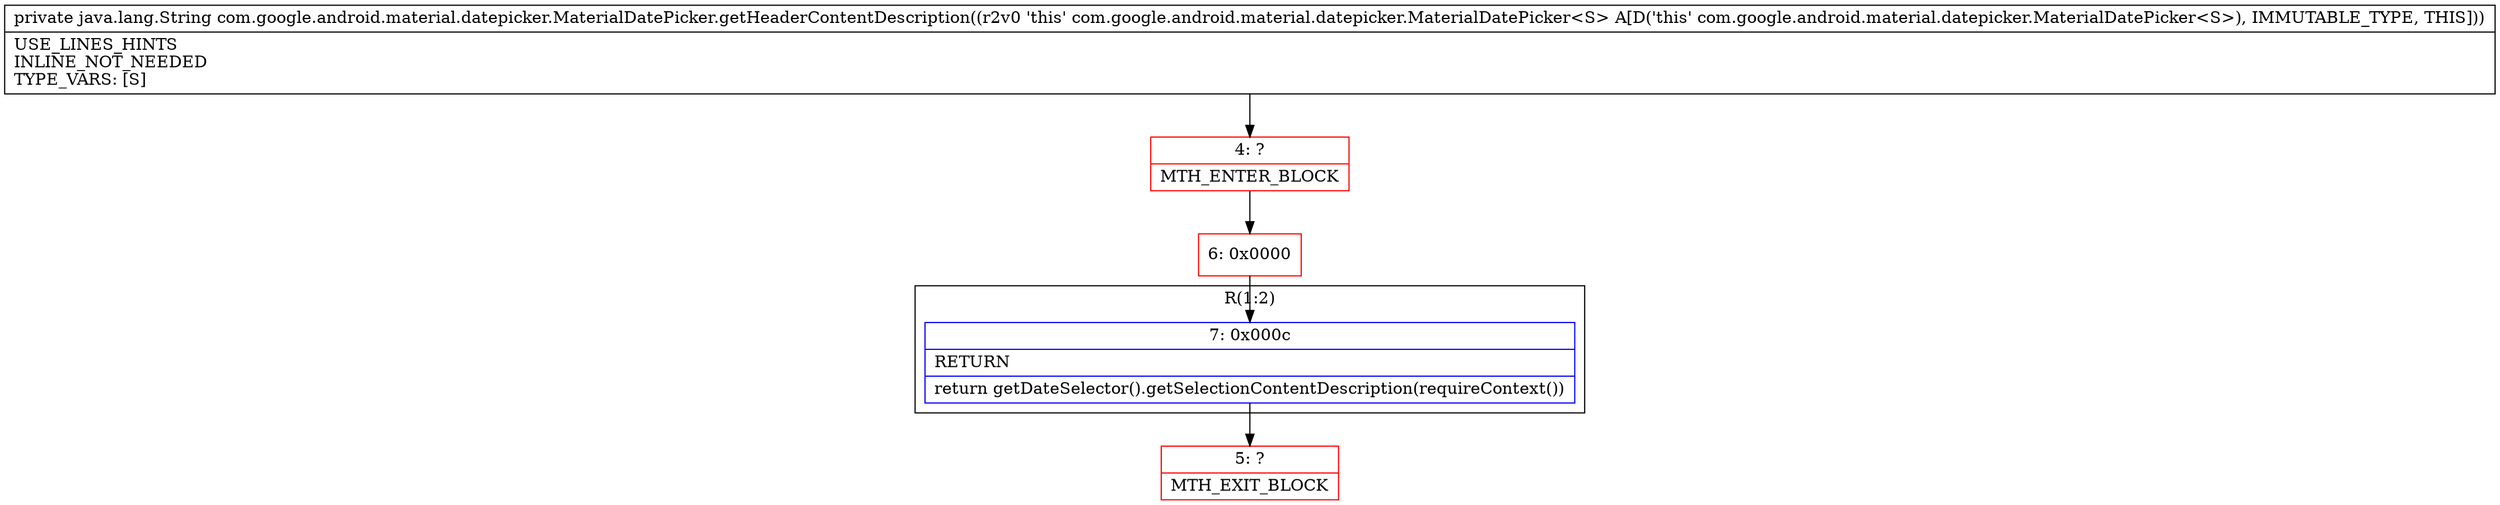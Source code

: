 digraph "CFG forcom.google.android.material.datepicker.MaterialDatePicker.getHeaderContentDescription()Ljava\/lang\/String;" {
subgraph cluster_Region_209775040 {
label = "R(1:2)";
node [shape=record,color=blue];
Node_7 [shape=record,label="{7\:\ 0x000c|RETURN\l|return getDateSelector().getSelectionContentDescription(requireContext())\l}"];
}
Node_4 [shape=record,color=red,label="{4\:\ ?|MTH_ENTER_BLOCK\l}"];
Node_6 [shape=record,color=red,label="{6\:\ 0x0000}"];
Node_5 [shape=record,color=red,label="{5\:\ ?|MTH_EXIT_BLOCK\l}"];
MethodNode[shape=record,label="{private java.lang.String com.google.android.material.datepicker.MaterialDatePicker.getHeaderContentDescription((r2v0 'this' com.google.android.material.datepicker.MaterialDatePicker\<S\> A[D('this' com.google.android.material.datepicker.MaterialDatePicker\<S\>), IMMUTABLE_TYPE, THIS]))  | USE_LINES_HINTS\lINLINE_NOT_NEEDED\lTYPE_VARS: [S]\l}"];
MethodNode -> Node_4;Node_7 -> Node_5;
Node_4 -> Node_6;
Node_6 -> Node_7;
}

